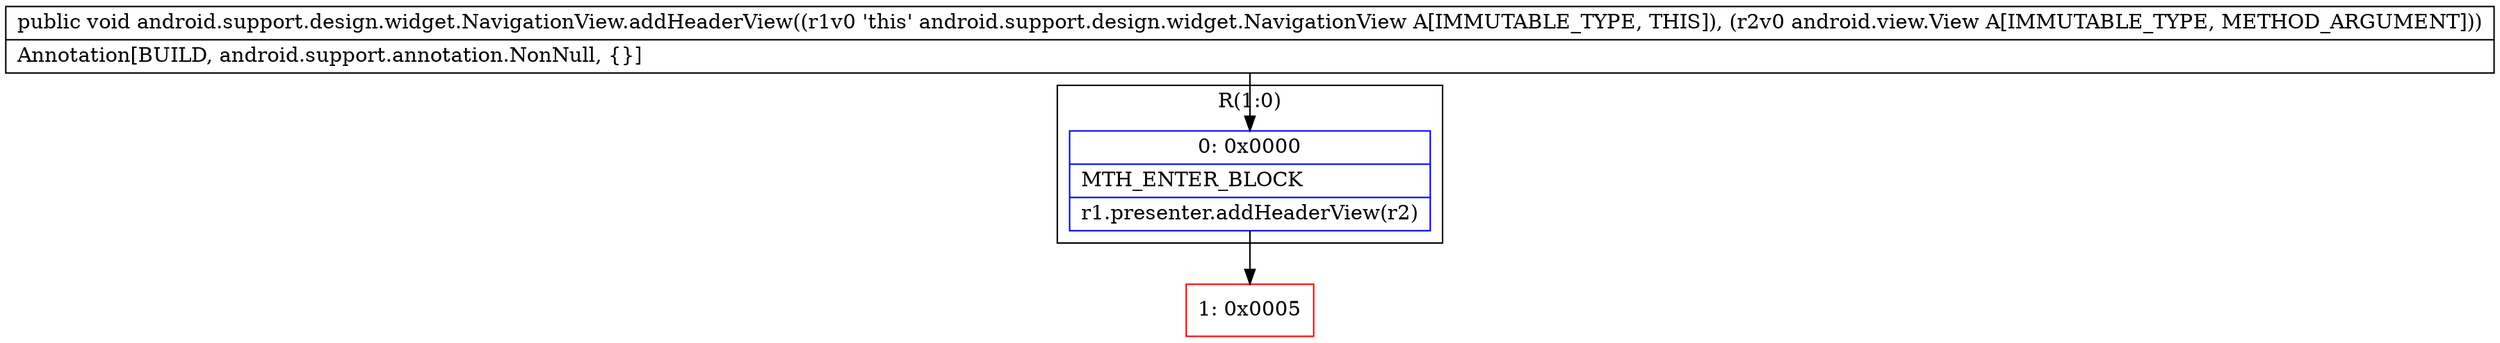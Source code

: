 digraph "CFG forandroid.support.design.widget.NavigationView.addHeaderView(Landroid\/view\/View;)V" {
subgraph cluster_Region_1040447352 {
label = "R(1:0)";
node [shape=record,color=blue];
Node_0 [shape=record,label="{0\:\ 0x0000|MTH_ENTER_BLOCK\l|r1.presenter.addHeaderView(r2)\l}"];
}
Node_1 [shape=record,color=red,label="{1\:\ 0x0005}"];
MethodNode[shape=record,label="{public void android.support.design.widget.NavigationView.addHeaderView((r1v0 'this' android.support.design.widget.NavigationView A[IMMUTABLE_TYPE, THIS]), (r2v0 android.view.View A[IMMUTABLE_TYPE, METHOD_ARGUMENT]))  | Annotation[BUILD, android.support.annotation.NonNull, \{\}]\l}"];
MethodNode -> Node_0;
Node_0 -> Node_1;
}

